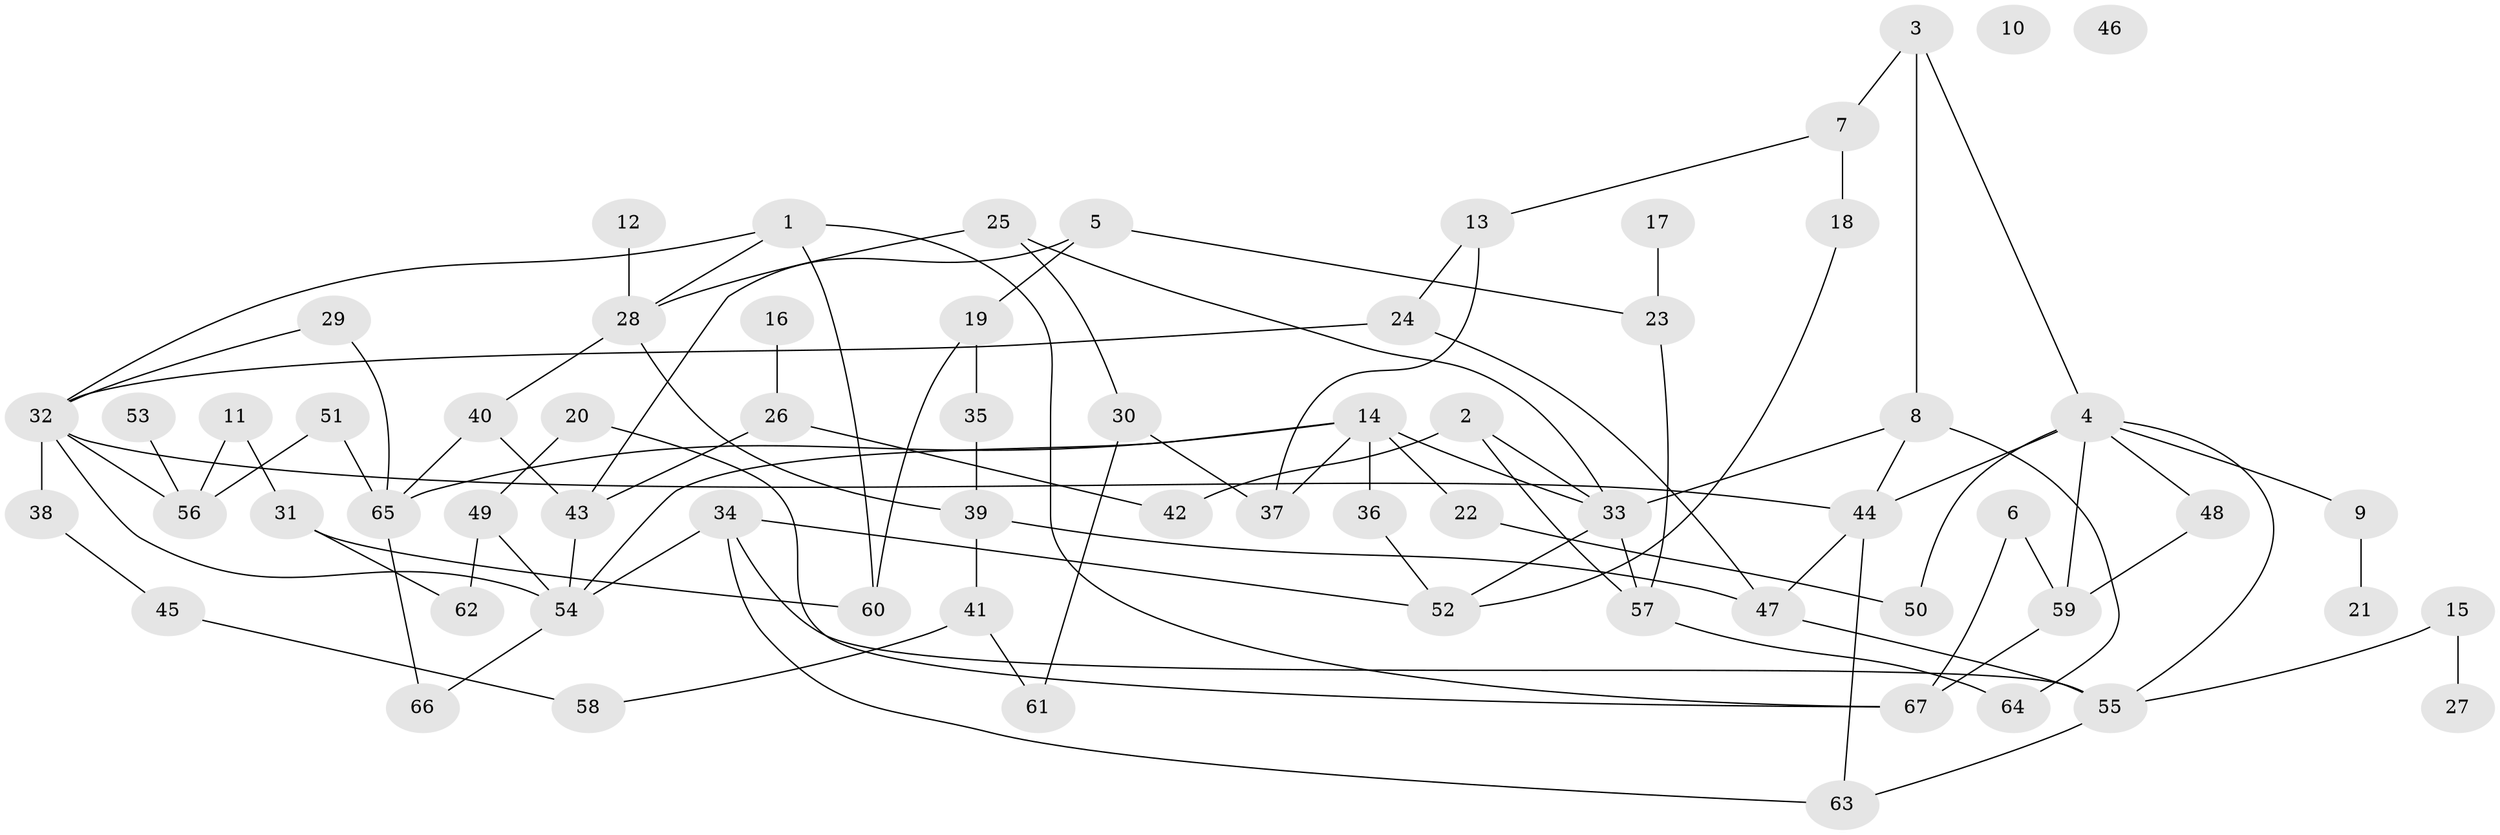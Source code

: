 // coarse degree distribution, {6: 0.07142857142857142, 3: 0.23809523809523808, 8: 0.023809523809523808, 4: 0.14285714285714285, 2: 0.19047619047619047, 7: 0.07142857142857142, 0: 0.047619047619047616, 1: 0.11904761904761904, 5: 0.09523809523809523}
// Generated by graph-tools (version 1.1) at 2025/41/03/06/25 10:41:25]
// undirected, 67 vertices, 99 edges
graph export_dot {
graph [start="1"]
  node [color=gray90,style=filled];
  1;
  2;
  3;
  4;
  5;
  6;
  7;
  8;
  9;
  10;
  11;
  12;
  13;
  14;
  15;
  16;
  17;
  18;
  19;
  20;
  21;
  22;
  23;
  24;
  25;
  26;
  27;
  28;
  29;
  30;
  31;
  32;
  33;
  34;
  35;
  36;
  37;
  38;
  39;
  40;
  41;
  42;
  43;
  44;
  45;
  46;
  47;
  48;
  49;
  50;
  51;
  52;
  53;
  54;
  55;
  56;
  57;
  58;
  59;
  60;
  61;
  62;
  63;
  64;
  65;
  66;
  67;
  1 -- 28;
  1 -- 32;
  1 -- 60;
  1 -- 67;
  2 -- 33;
  2 -- 42;
  2 -- 57;
  3 -- 4;
  3 -- 7;
  3 -- 8;
  4 -- 9;
  4 -- 44;
  4 -- 48;
  4 -- 50;
  4 -- 55;
  4 -- 59;
  5 -- 19;
  5 -- 23;
  5 -- 43;
  6 -- 59;
  6 -- 67;
  7 -- 13;
  7 -- 18;
  8 -- 33;
  8 -- 44;
  8 -- 64;
  9 -- 21;
  11 -- 31;
  11 -- 56;
  12 -- 28;
  13 -- 24;
  13 -- 37;
  14 -- 22;
  14 -- 33;
  14 -- 36;
  14 -- 37;
  14 -- 54;
  14 -- 65;
  15 -- 27;
  15 -- 55;
  16 -- 26;
  17 -- 23;
  18 -- 52;
  19 -- 35;
  19 -- 60;
  20 -- 49;
  20 -- 67;
  22 -- 50;
  23 -- 57;
  24 -- 32;
  24 -- 47;
  25 -- 28;
  25 -- 30;
  25 -- 33;
  26 -- 42;
  26 -- 43;
  28 -- 39;
  28 -- 40;
  29 -- 32;
  29 -- 65;
  30 -- 37;
  30 -- 61;
  31 -- 60;
  31 -- 62;
  32 -- 38;
  32 -- 44;
  32 -- 54;
  32 -- 56;
  33 -- 52;
  33 -- 57;
  34 -- 52;
  34 -- 54;
  34 -- 55;
  34 -- 63;
  35 -- 39;
  36 -- 52;
  38 -- 45;
  39 -- 41;
  39 -- 47;
  40 -- 43;
  40 -- 65;
  41 -- 58;
  41 -- 61;
  43 -- 54;
  44 -- 47;
  44 -- 63;
  45 -- 58;
  47 -- 55;
  48 -- 59;
  49 -- 54;
  49 -- 62;
  51 -- 56;
  51 -- 65;
  53 -- 56;
  54 -- 66;
  55 -- 63;
  57 -- 64;
  59 -- 67;
  65 -- 66;
}
